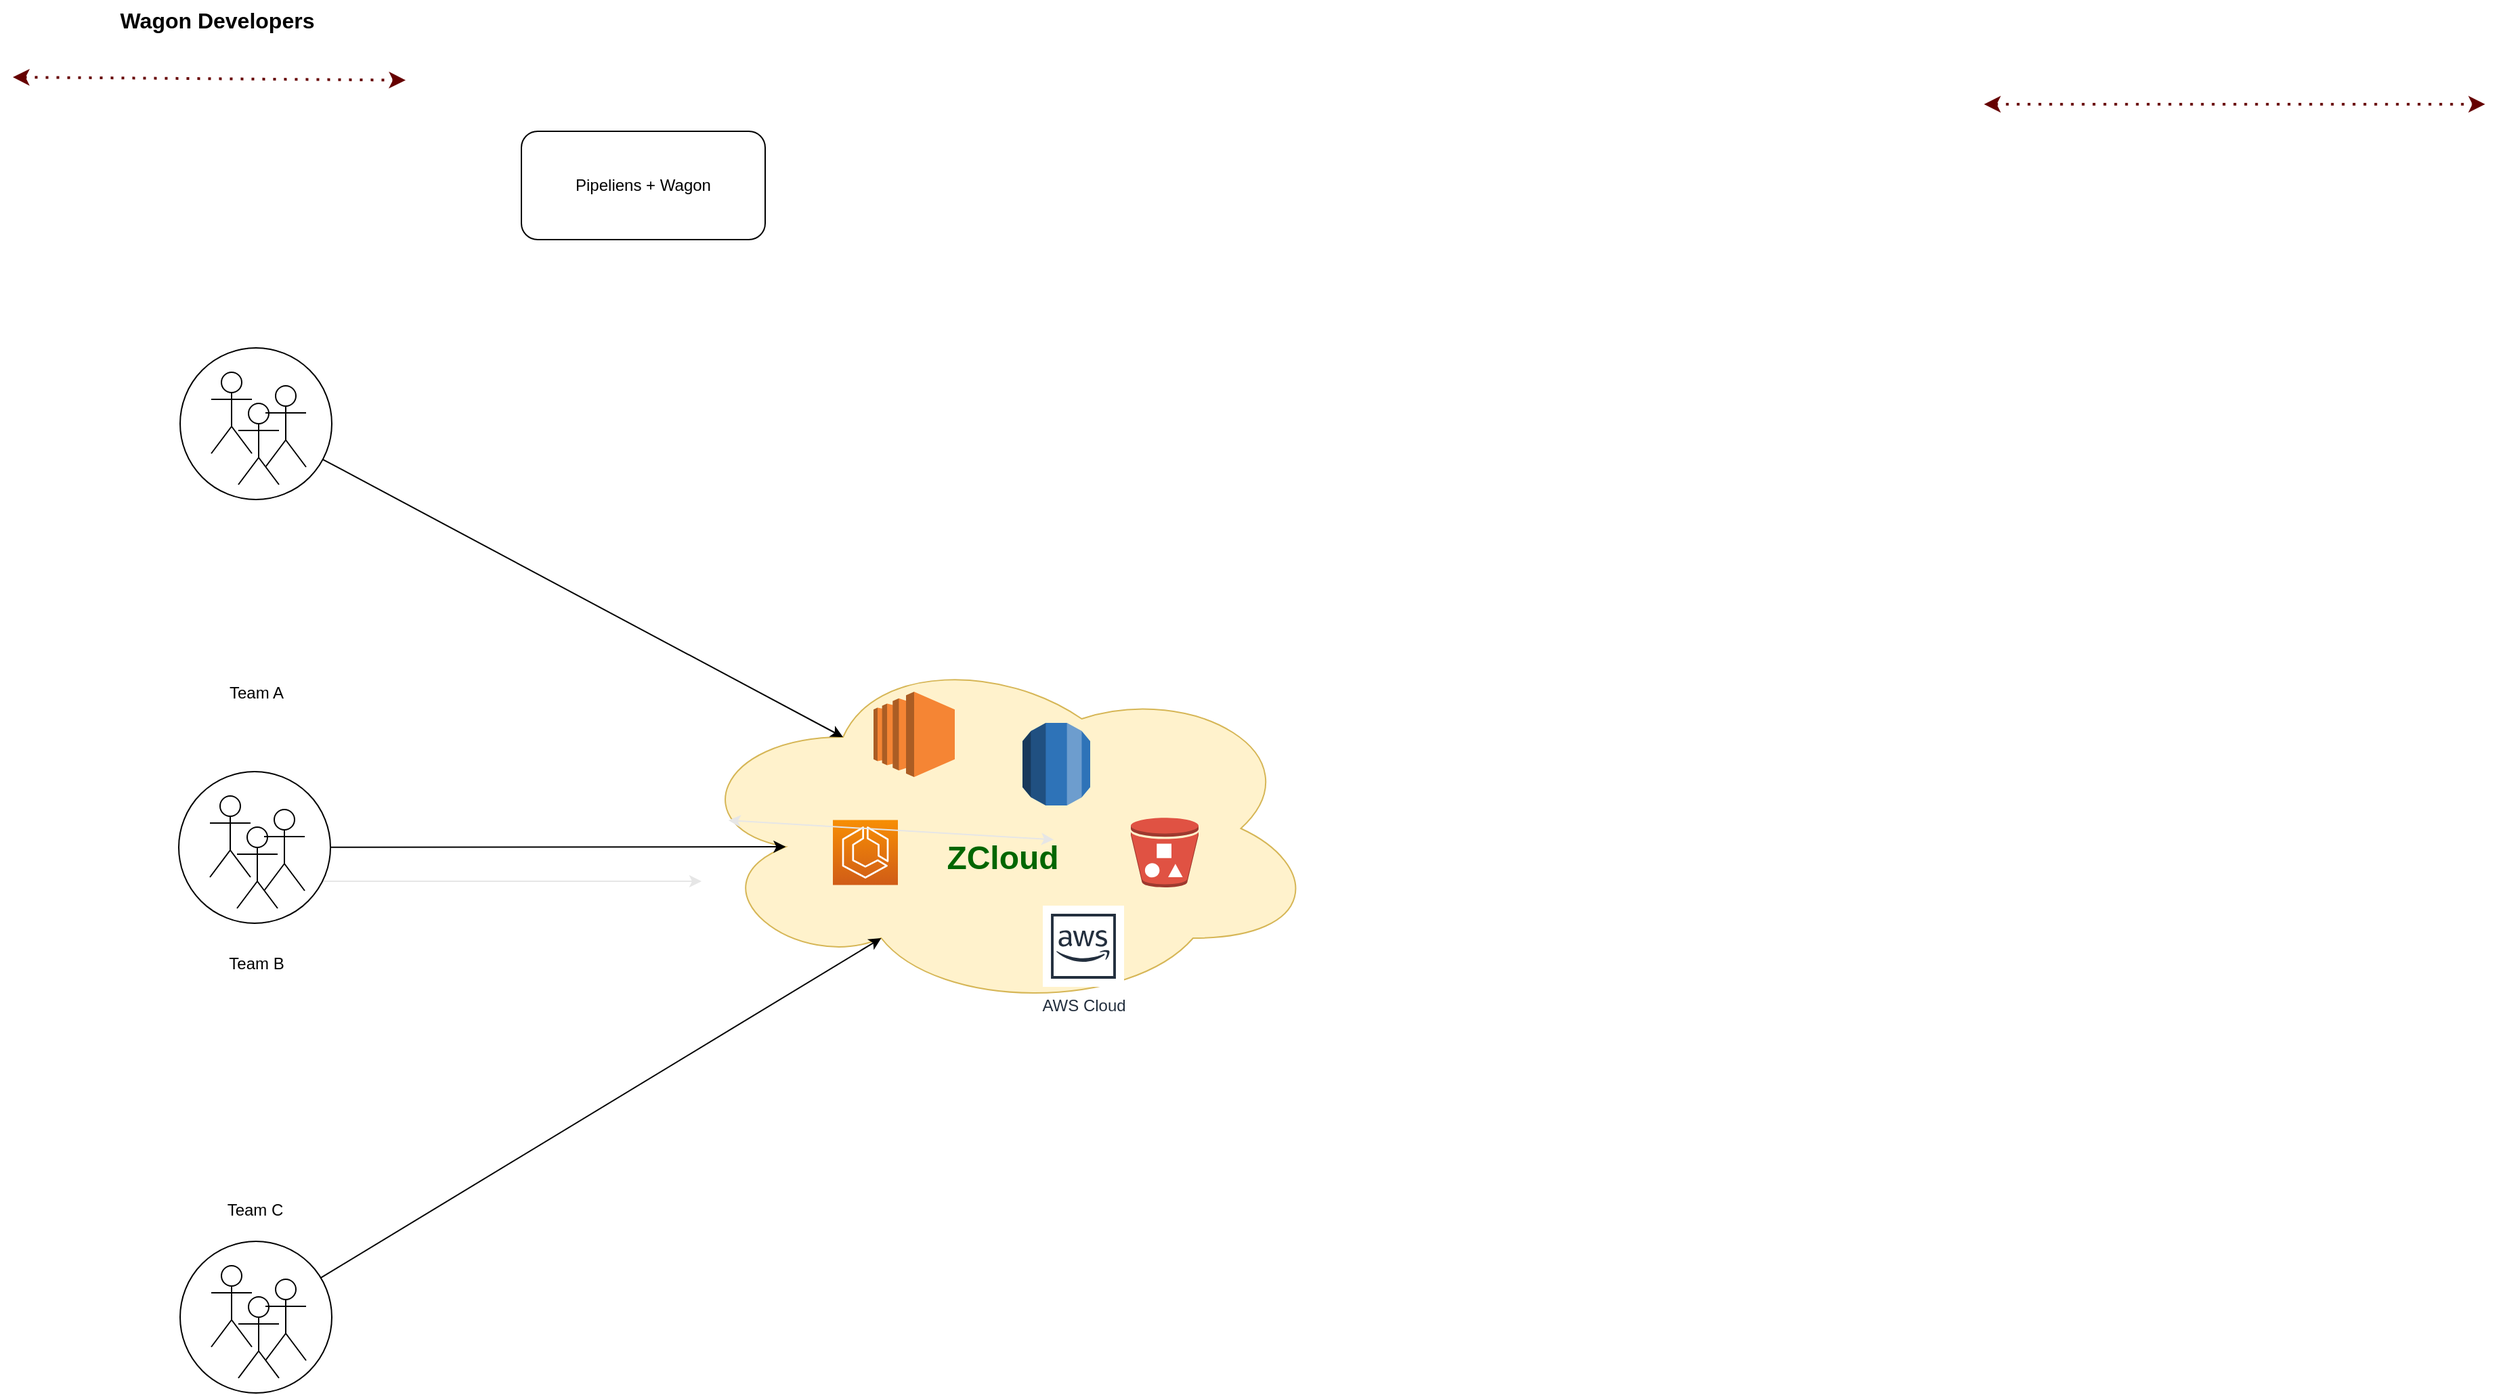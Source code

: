 <mxfile version="23.1.1" type="github">
  <diagram name="Page-1" id="8EdlpMxALrFfVQjvrNC_">
    <mxGraphModel dx="2954" dy="1121" grid="1" gridSize="10" guides="1" tooltips="1" connect="1" arrows="1" fold="1" page="1" pageScale="1" pageWidth="850" pageHeight="1100" math="0" shadow="0">
      <root>
        <mxCell id="0" />
        <mxCell id="1" parent="0" />
        <mxCell id="54KrkxWT26yLG8-wknio-8" style="edgeStyle=none;rounded=0;orthogonalLoop=1;jettySize=auto;html=1;entryX=0;entryY=0.5;entryDx=0;entryDy=0;fontSize=24;fontColor=#006600;startArrow=classic;startFill=1;strokeColor=#E6E6E6;" edge="1" parent="1">
          <mxGeometry relative="1" as="geometry">
            <mxPoint x="553" y="674" as="targetPoint" />
            <mxPoint x="230" y="674" as="sourcePoint" />
          </mxGeometry>
        </mxCell>
        <mxCell id="54KrkxWT26yLG8-wknio-120" value="" style="endArrow=classic;dashed=1;html=1;dashPattern=1 3;strokeWidth=2;rounded=0;startArrow=classic;startFill=1;endFill=1;strokeColor=#660000;" edge="1" parent="1">
          <mxGeometry width="50" height="50" relative="1" as="geometry">
            <mxPoint x="1500" y="100" as="sourcePoint" />
            <mxPoint x="1870" y="100" as="targetPoint" />
          </mxGeometry>
        </mxCell>
        <mxCell id="54KrkxWT26yLG8-wknio-141" value="" style="endArrow=classic;dashed=1;html=1;dashPattern=1 3;strokeWidth=2;rounded=0;startArrow=classic;startFill=1;endFill=1;strokeColor=#660000;" edge="1" parent="1">
          <mxGeometry width="50" height="50" relative="1" as="geometry">
            <mxPoint x="44.5" y="80" as="sourcePoint" />
            <mxPoint x="334.5" y="82.25" as="targetPoint" />
          </mxGeometry>
        </mxCell>
        <mxCell id="54KrkxWT26yLG8-wknio-142" value="Wagon Developers" style="text;html=1;align=center;verticalAlign=middle;resizable=0;points=[];autosize=1;strokeColor=none;fillColor=none;fontSize=16;fontStyle=1" vertex="1" parent="1">
          <mxGeometry x="110" y="23" width="170" height="30" as="geometry" />
        </mxCell>
        <mxCell id="54KrkxWT26yLG8-wknio-145" value="" style="group" vertex="1" connectable="0" parent="1">
          <mxGeometry x="540" y="500" width="470" height="270" as="geometry" />
        </mxCell>
        <mxCell id="54KrkxWT26yLG8-wknio-11" value="" style="ellipse;shape=cloud;whiteSpace=wrap;html=1;fillColor=#fff2cc;strokeColor=#d6b656;" vertex="1" parent="54KrkxWT26yLG8-wknio-145">
          <mxGeometry width="470" height="270" as="geometry" />
        </mxCell>
        <mxCell id="54KrkxWT26yLG8-wknio-144" value="" style="group" vertex="1" connectable="0" parent="54KrkxWT26yLG8-wknio-145">
          <mxGeometry x="110" y="34" width="270" height="218" as="geometry" />
        </mxCell>
        <mxCell id="54KrkxWT26yLG8-wknio-20" value="ZCloud" style="text;html=1;align=center;verticalAlign=middle;resizable=0;points=[];autosize=1;strokeColor=none;fillColor=none;fontSize=24;fontStyle=1;fontColor=#006600;" vertex="1" parent="54KrkxWT26yLG8-wknio-144">
          <mxGeometry x="70" y="102.75" width="110" height="40" as="geometry" />
        </mxCell>
        <mxCell id="54KrkxWT26yLG8-wknio-22" value="" style="sketch=0;points=[[0,0,0],[0.25,0,0],[0.5,0,0],[0.75,0,0],[1,0,0],[0,1,0],[0.25,1,0],[0.5,1,0],[0.75,1,0],[1,1,0],[0,0.25,0],[0,0.5,0],[0,0.75,0],[1,0.25,0],[1,0.5,0],[1,0.75,0]];outlineConnect=0;fontColor=#232F3E;gradientColor=#F78E04;gradientDirection=north;fillColor=#D05C17;strokeColor=#ffffff;dashed=0;verticalLabelPosition=bottom;verticalAlign=top;align=center;html=1;fontSize=12;fontStyle=0;aspect=fixed;shape=mxgraph.aws4.resourceIcon;resIcon=mxgraph.aws4.ecs;" vertex="1" parent="54KrkxWT26yLG8-wknio-144">
          <mxGeometry y="94.75" width="48" height="48" as="geometry" />
        </mxCell>
        <mxCell id="54KrkxWT26yLG8-wknio-23" value="" style="outlineConnect=0;dashed=0;verticalLabelPosition=bottom;verticalAlign=top;align=center;html=1;shape=mxgraph.aws3.bucket_with_objects;fillColor=#E05243;gradientColor=none;" vertex="1" parent="54KrkxWT26yLG8-wknio-144">
          <mxGeometry x="220" y="93" width="50" height="51.5" as="geometry" />
        </mxCell>
        <mxCell id="54KrkxWT26yLG8-wknio-24" value="" style="outlineConnect=0;dashed=0;verticalLabelPosition=bottom;verticalAlign=top;align=center;html=1;shape=mxgraph.aws3.rds;fillColor=#2E73B8;gradientColor=none;" vertex="1" parent="54KrkxWT26yLG8-wknio-144">
          <mxGeometry x="140" y="23" width="50" height="61" as="geometry" />
        </mxCell>
        <mxCell id="54KrkxWT26yLG8-wknio-25" value="" style="outlineConnect=0;dashed=0;verticalLabelPosition=bottom;verticalAlign=top;align=center;html=1;shape=mxgraph.aws3.ec2;fillColor=#F58534;gradientColor=none;" vertex="1" parent="54KrkxWT26yLG8-wknio-144">
          <mxGeometry x="30" width="60" height="63" as="geometry" />
        </mxCell>
        <mxCell id="54KrkxWT26yLG8-wknio-26" value="AWS Cloud" style="sketch=0;outlineConnect=0;fontColor=#232F3E;gradientColor=none;strokeColor=#232F3E;fillColor=#ffffff;dashed=0;verticalLabelPosition=bottom;verticalAlign=top;align=center;html=1;fontSize=12;fontStyle=0;aspect=fixed;shape=mxgraph.aws4.resourceIcon;resIcon=mxgraph.aws4.aws_cloud;" vertex="1" parent="54KrkxWT26yLG8-wknio-144">
          <mxGeometry x="155" y="158" width="60" height="60" as="geometry" />
        </mxCell>
        <mxCell id="54KrkxWT26yLG8-wknio-33" style="edgeStyle=none;rounded=0;orthogonalLoop=1;jettySize=auto;html=1;entryX=0.07;entryY=0.478;entryDx=0;entryDy=0;entryPerimeter=0;fontSize=24;fontColor=#006600;startArrow=classic;startFill=1;strokeColor=#E6E6E6;" edge="1" parent="54KrkxWT26yLG8-wknio-144" target="54KrkxWT26yLG8-wknio-11">
          <mxGeometry relative="1" as="geometry">
            <mxPoint x="163" y="109.25" as="sourcePoint" />
          </mxGeometry>
        </mxCell>
        <mxCell id="54KrkxWT26yLG8-wknio-146" value="Pipeliens + Wagon" style="rounded=1;whiteSpace=wrap;html=1;" vertex="1" parent="1">
          <mxGeometry x="420" y="120" width="180" height="80" as="geometry" />
        </mxCell>
        <mxCell id="54KrkxWT26yLG8-wknio-158" value="" style="group" vertex="1" connectable="0" parent="1">
          <mxGeometry x="168" y="280" width="112" height="112" as="geometry" />
        </mxCell>
        <mxCell id="54KrkxWT26yLG8-wknio-153" value="" style="ellipse;whiteSpace=wrap;html=1;aspect=fixed;" vertex="1" parent="54KrkxWT26yLG8-wknio-158">
          <mxGeometry width="112" height="112" as="geometry" />
        </mxCell>
        <mxCell id="54KrkxWT26yLG8-wknio-148" value="" style="shape=umlActor;verticalLabelPosition=bottom;verticalAlign=top;html=1;outlineConnect=0;" vertex="1" parent="54KrkxWT26yLG8-wknio-158">
          <mxGeometry x="23" y="18" width="30" height="60" as="geometry" />
        </mxCell>
        <mxCell id="54KrkxWT26yLG8-wknio-149" value="" style="shape=umlActor;verticalLabelPosition=bottom;verticalAlign=top;html=1;outlineConnect=0;" vertex="1" parent="54KrkxWT26yLG8-wknio-158">
          <mxGeometry x="43" y="41" width="30" height="60" as="geometry" />
        </mxCell>
        <mxCell id="54KrkxWT26yLG8-wknio-150" value="" style="shape=umlActor;verticalLabelPosition=bottom;verticalAlign=top;html=1;outlineConnect=0;" vertex="1" parent="54KrkxWT26yLG8-wknio-158">
          <mxGeometry x="63" y="28" width="30" height="60" as="geometry" />
        </mxCell>
        <mxCell id="54KrkxWT26yLG8-wknio-159" value="" style="group" vertex="1" connectable="0" parent="1">
          <mxGeometry x="167" y="593" width="112" height="112" as="geometry" />
        </mxCell>
        <mxCell id="54KrkxWT26yLG8-wknio-160" value="" style="ellipse;whiteSpace=wrap;html=1;aspect=fixed;" vertex="1" parent="54KrkxWT26yLG8-wknio-159">
          <mxGeometry width="112" height="112" as="geometry" />
        </mxCell>
        <mxCell id="54KrkxWT26yLG8-wknio-161" value="" style="shape=umlActor;verticalLabelPosition=bottom;verticalAlign=top;html=1;outlineConnect=0;" vertex="1" parent="54KrkxWT26yLG8-wknio-159">
          <mxGeometry x="23" y="18" width="30" height="60" as="geometry" />
        </mxCell>
        <mxCell id="54KrkxWT26yLG8-wknio-162" value="" style="shape=umlActor;verticalLabelPosition=bottom;verticalAlign=top;html=1;outlineConnect=0;" vertex="1" parent="54KrkxWT26yLG8-wknio-159">
          <mxGeometry x="43" y="41" width="30" height="60" as="geometry" />
        </mxCell>
        <mxCell id="54KrkxWT26yLG8-wknio-163" value="" style="shape=umlActor;verticalLabelPosition=bottom;verticalAlign=top;html=1;outlineConnect=0;" vertex="1" parent="54KrkxWT26yLG8-wknio-159">
          <mxGeometry x="63" y="28" width="30" height="60" as="geometry" />
        </mxCell>
        <mxCell id="54KrkxWT26yLG8-wknio-164" value="" style="group" vertex="1" connectable="0" parent="1">
          <mxGeometry x="168" y="940" width="112" height="112" as="geometry" />
        </mxCell>
        <mxCell id="54KrkxWT26yLG8-wknio-165" value="" style="ellipse;whiteSpace=wrap;html=1;aspect=fixed;" vertex="1" parent="54KrkxWT26yLG8-wknio-164">
          <mxGeometry width="112" height="112" as="geometry" />
        </mxCell>
        <mxCell id="54KrkxWT26yLG8-wknio-166" value="" style="shape=umlActor;verticalLabelPosition=bottom;verticalAlign=top;html=1;outlineConnect=0;" vertex="1" parent="54KrkxWT26yLG8-wknio-164">
          <mxGeometry x="23" y="18" width="30" height="60" as="geometry" />
        </mxCell>
        <mxCell id="54KrkxWT26yLG8-wknio-167" value="" style="shape=umlActor;verticalLabelPosition=bottom;verticalAlign=top;html=1;outlineConnect=0;" vertex="1" parent="54KrkxWT26yLG8-wknio-164">
          <mxGeometry x="43" y="41" width="30" height="60" as="geometry" />
        </mxCell>
        <mxCell id="54KrkxWT26yLG8-wknio-168" value="" style="shape=umlActor;verticalLabelPosition=bottom;verticalAlign=top;html=1;outlineConnect=0;" vertex="1" parent="54KrkxWT26yLG8-wknio-164">
          <mxGeometry x="63" y="28" width="30" height="60" as="geometry" />
        </mxCell>
        <mxCell id="54KrkxWT26yLG8-wknio-169" value="Team A" style="text;html=1;align=center;verticalAlign=middle;resizable=0;points=[];autosize=1;strokeColor=none;fillColor=none;" vertex="1" parent="1">
          <mxGeometry x="194" y="520" width="60" height="30" as="geometry" />
        </mxCell>
        <mxCell id="54KrkxWT26yLG8-wknio-170" value="Team B" style="text;html=1;align=center;verticalAlign=middle;resizable=0;points=[];autosize=1;strokeColor=none;fillColor=none;" vertex="1" parent="1">
          <mxGeometry x="194" y="720" width="60" height="30" as="geometry" />
        </mxCell>
        <mxCell id="54KrkxWT26yLG8-wknio-171" value="Team C" style="text;html=1;align=center;verticalAlign=middle;resizable=0;points=[];autosize=1;strokeColor=none;fillColor=none;" vertex="1" parent="1">
          <mxGeometry x="193" y="902" width="60" height="30" as="geometry" />
        </mxCell>
        <mxCell id="54KrkxWT26yLG8-wknio-176" style="edgeStyle=none;rounded=0;orthogonalLoop=1;jettySize=auto;html=1;entryX=0.25;entryY=0.25;entryDx=0;entryDy=0;entryPerimeter=0;" edge="1" parent="1" source="54KrkxWT26yLG8-wknio-153" target="54KrkxWT26yLG8-wknio-11">
          <mxGeometry relative="1" as="geometry" />
        </mxCell>
        <mxCell id="54KrkxWT26yLG8-wknio-178" style="edgeStyle=none;rounded=0;orthogonalLoop=1;jettySize=auto;html=1;entryX=0.16;entryY=0.55;entryDx=0;entryDy=0;entryPerimeter=0;" edge="1" parent="1" source="54KrkxWT26yLG8-wknio-160" target="54KrkxWT26yLG8-wknio-11">
          <mxGeometry relative="1" as="geometry" />
        </mxCell>
        <mxCell id="54KrkxWT26yLG8-wknio-179" style="edgeStyle=none;rounded=0;orthogonalLoop=1;jettySize=auto;html=1;entryX=0.31;entryY=0.8;entryDx=0;entryDy=0;entryPerimeter=0;" edge="1" parent="1" source="54KrkxWT26yLG8-wknio-165" target="54KrkxWT26yLG8-wknio-11">
          <mxGeometry relative="1" as="geometry" />
        </mxCell>
      </root>
    </mxGraphModel>
  </diagram>
</mxfile>
